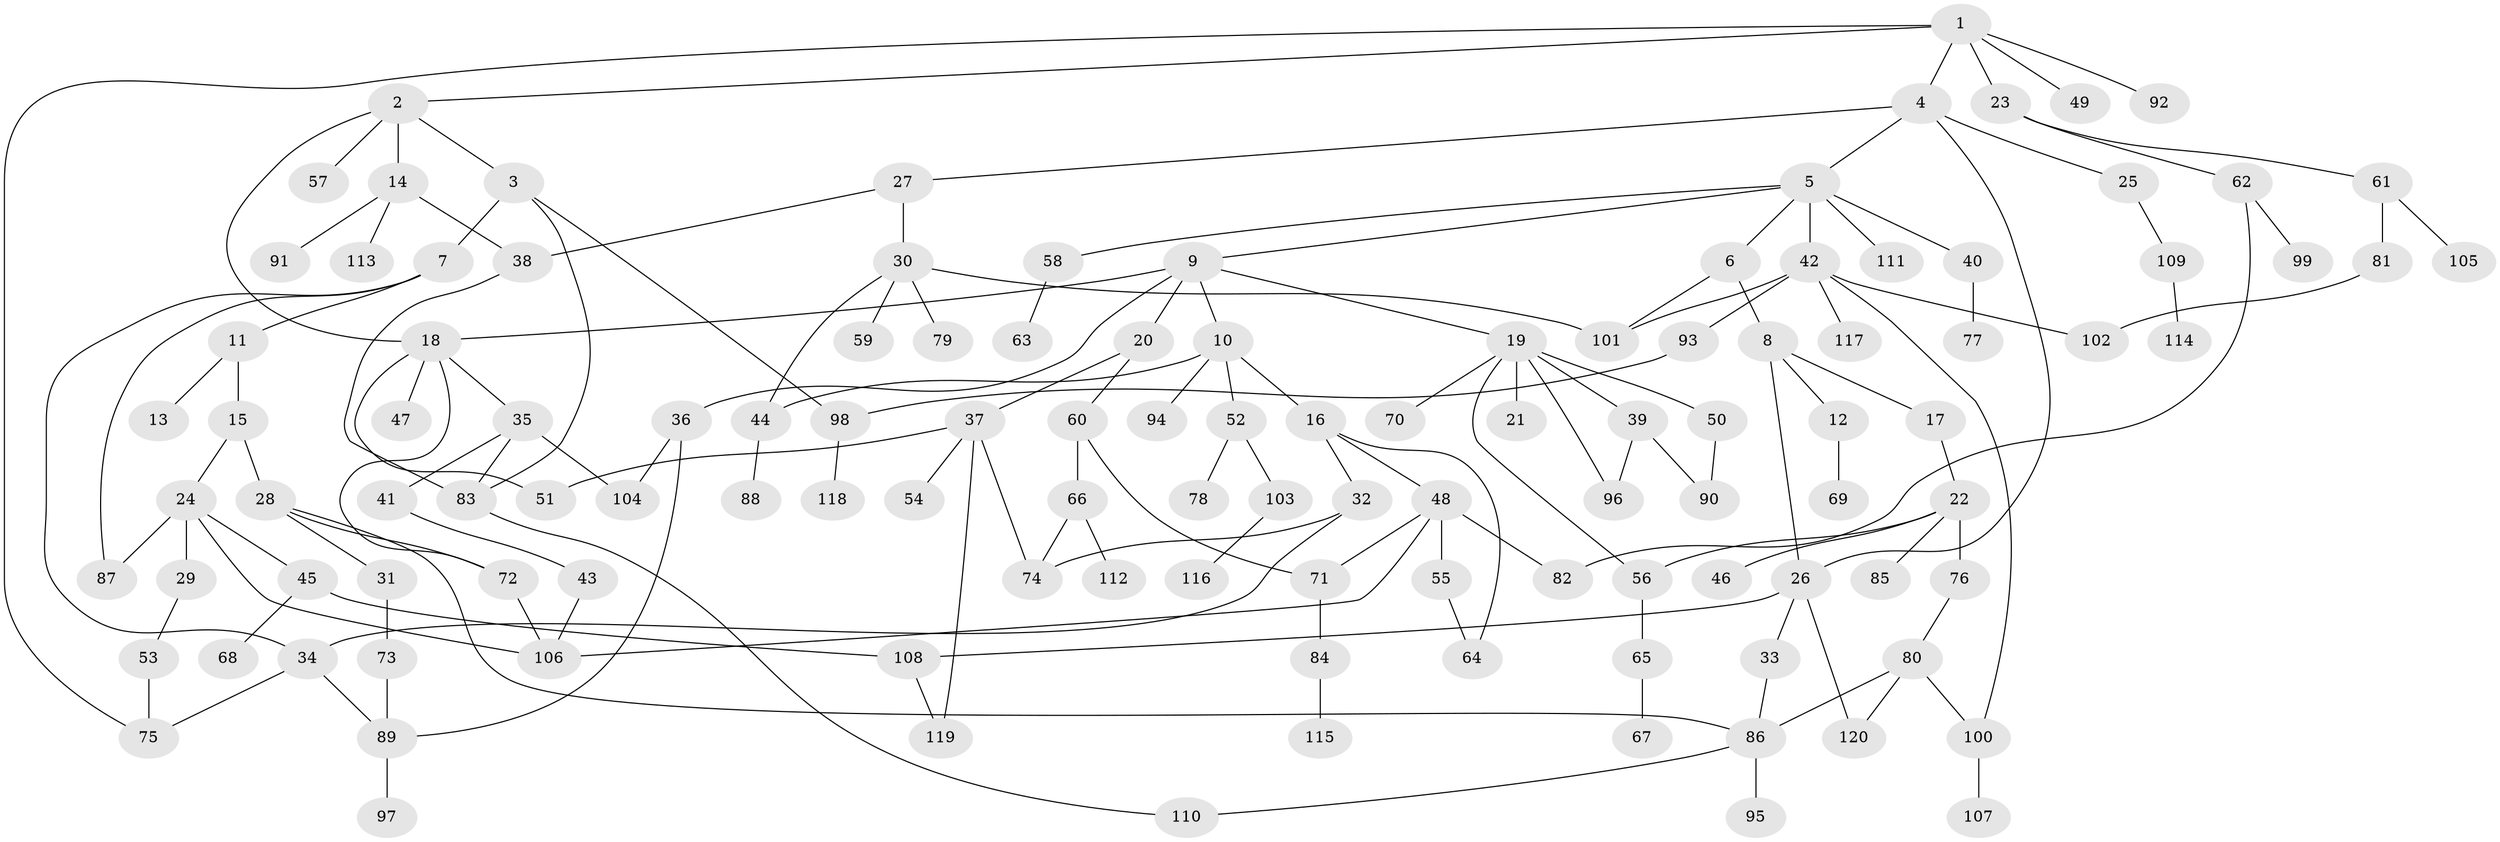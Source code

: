 // coarse degree distribution, {7: 0.05813953488372093, 5: 0.09302325581395349, 6: 0.08139534883720931, 3: 0.1511627906976744, 4: 0.05813953488372093, 2: 0.20930232558139536, 1: 0.3488372093023256}
// Generated by graph-tools (version 1.1) at 2025/51/02/27/25 19:51:38]
// undirected, 120 vertices, 156 edges
graph export_dot {
graph [start="1"]
  node [color=gray90,style=filled];
  1;
  2;
  3;
  4;
  5;
  6;
  7;
  8;
  9;
  10;
  11;
  12;
  13;
  14;
  15;
  16;
  17;
  18;
  19;
  20;
  21;
  22;
  23;
  24;
  25;
  26;
  27;
  28;
  29;
  30;
  31;
  32;
  33;
  34;
  35;
  36;
  37;
  38;
  39;
  40;
  41;
  42;
  43;
  44;
  45;
  46;
  47;
  48;
  49;
  50;
  51;
  52;
  53;
  54;
  55;
  56;
  57;
  58;
  59;
  60;
  61;
  62;
  63;
  64;
  65;
  66;
  67;
  68;
  69;
  70;
  71;
  72;
  73;
  74;
  75;
  76;
  77;
  78;
  79;
  80;
  81;
  82;
  83;
  84;
  85;
  86;
  87;
  88;
  89;
  90;
  91;
  92;
  93;
  94;
  95;
  96;
  97;
  98;
  99;
  100;
  101;
  102;
  103;
  104;
  105;
  106;
  107;
  108;
  109;
  110;
  111;
  112;
  113;
  114;
  115;
  116;
  117;
  118;
  119;
  120;
  1 -- 2;
  1 -- 4;
  1 -- 23;
  1 -- 49;
  1 -- 92;
  1 -- 75;
  2 -- 3;
  2 -- 14;
  2 -- 57;
  2 -- 18;
  3 -- 7;
  3 -- 98;
  3 -- 83;
  4 -- 5;
  4 -- 25;
  4 -- 26;
  4 -- 27;
  5 -- 6;
  5 -- 9;
  5 -- 40;
  5 -- 42;
  5 -- 58;
  5 -- 111;
  6 -- 8;
  6 -- 101;
  7 -- 11;
  7 -- 34;
  7 -- 87;
  8 -- 12;
  8 -- 17;
  8 -- 26;
  9 -- 10;
  9 -- 18;
  9 -- 19;
  9 -- 20;
  9 -- 36;
  10 -- 16;
  10 -- 44;
  10 -- 52;
  10 -- 94;
  11 -- 13;
  11 -- 15;
  12 -- 69;
  14 -- 38;
  14 -- 91;
  14 -- 113;
  15 -- 24;
  15 -- 28;
  16 -- 32;
  16 -- 48;
  16 -- 64;
  17 -- 22;
  18 -- 35;
  18 -- 47;
  18 -- 51;
  18 -- 72;
  19 -- 21;
  19 -- 39;
  19 -- 50;
  19 -- 56;
  19 -- 70;
  19 -- 96;
  20 -- 37;
  20 -- 60;
  22 -- 46;
  22 -- 76;
  22 -- 85;
  22 -- 56;
  23 -- 61;
  23 -- 62;
  24 -- 29;
  24 -- 45;
  24 -- 87;
  24 -- 106;
  25 -- 109;
  26 -- 33;
  26 -- 108;
  26 -- 120;
  27 -- 30;
  27 -- 38;
  28 -- 31;
  28 -- 72;
  28 -- 86;
  29 -- 53;
  30 -- 59;
  30 -- 79;
  30 -- 101;
  30 -- 44;
  31 -- 73;
  32 -- 34;
  32 -- 74;
  33 -- 86;
  34 -- 75;
  34 -- 89;
  35 -- 41;
  35 -- 83;
  35 -- 104;
  36 -- 104;
  36 -- 89;
  37 -- 51;
  37 -- 54;
  37 -- 119;
  37 -- 74;
  38 -- 83;
  39 -- 90;
  39 -- 96;
  40 -- 77;
  41 -- 43;
  42 -- 93;
  42 -- 100;
  42 -- 102;
  42 -- 117;
  42 -- 101;
  43 -- 106;
  44 -- 88;
  45 -- 68;
  45 -- 108;
  48 -- 55;
  48 -- 82;
  48 -- 106;
  48 -- 71;
  50 -- 90;
  52 -- 78;
  52 -- 103;
  53 -- 75;
  55 -- 64;
  56 -- 65;
  58 -- 63;
  60 -- 66;
  60 -- 71;
  61 -- 81;
  61 -- 105;
  62 -- 99;
  62 -- 82;
  65 -- 67;
  66 -- 112;
  66 -- 74;
  71 -- 84;
  72 -- 106;
  73 -- 89;
  76 -- 80;
  80 -- 100;
  80 -- 86;
  80 -- 120;
  81 -- 102;
  83 -- 110;
  84 -- 115;
  86 -- 95;
  86 -- 110;
  89 -- 97;
  93 -- 98;
  98 -- 118;
  100 -- 107;
  103 -- 116;
  108 -- 119;
  109 -- 114;
}
